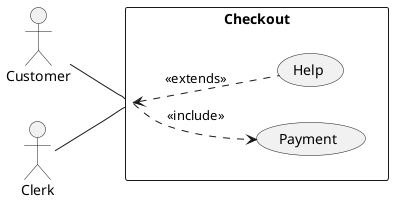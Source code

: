 @startuml

left to right direction

skinparam packageStyle rectangle

actor Customer

actor Clerk

rectangle Checkout{

    Customer -- (Checkout)

    Clerk -- (Checkout)

    (Checkout) ..> (Payment): <<include>>

    (Checkout) <.. (Help): <<extends>>

}

@enduml
